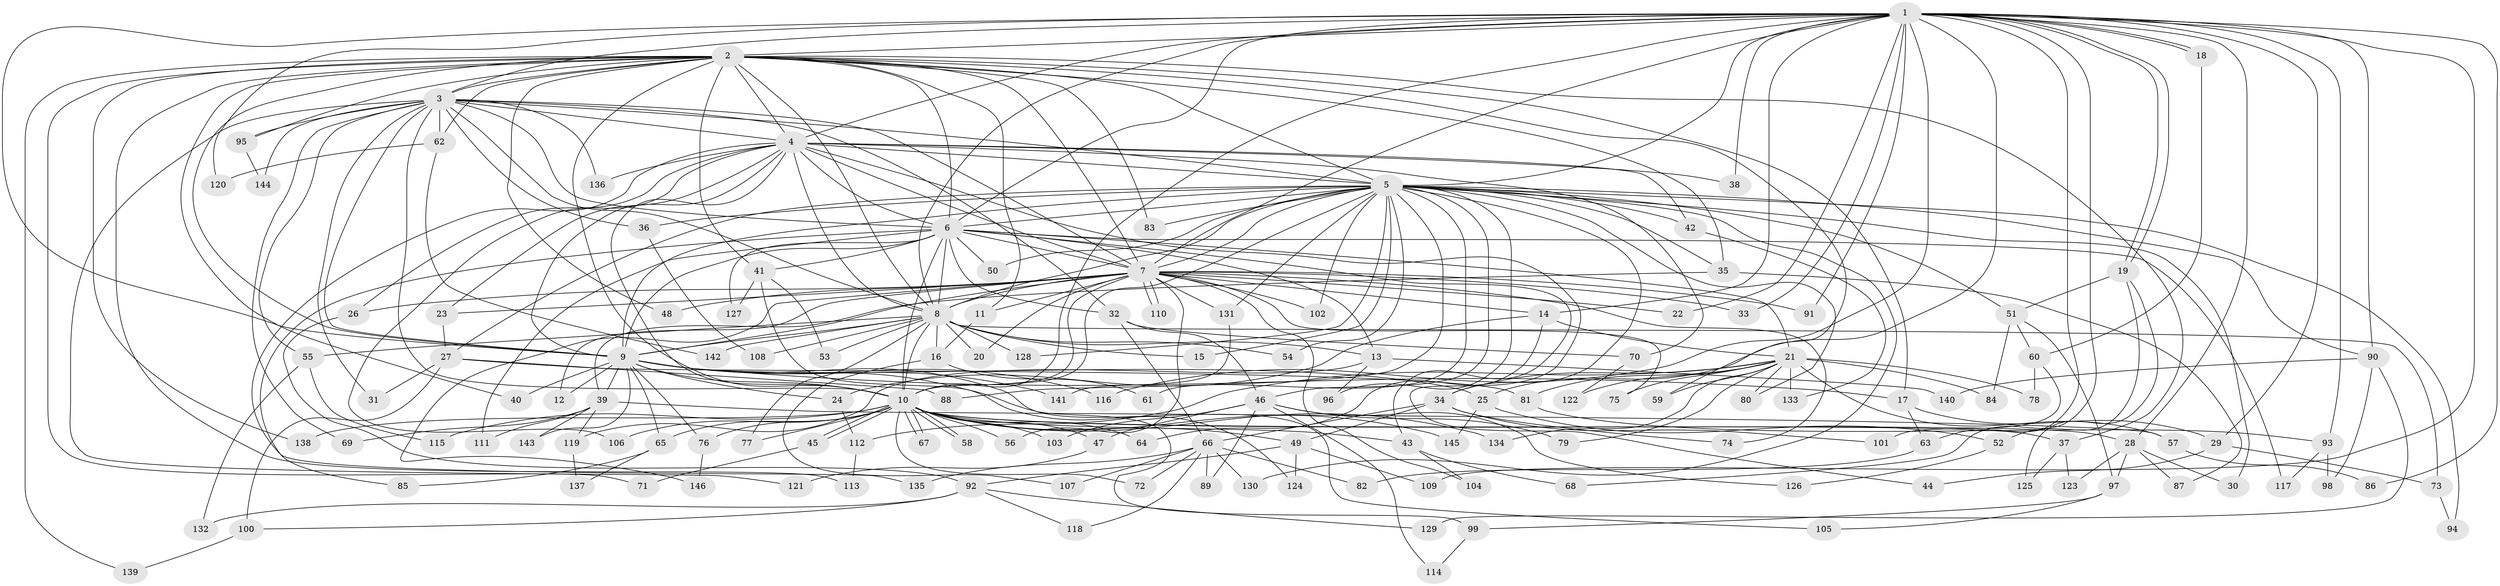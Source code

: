 // coarse degree distribution, {29: 0.011494252873563218, 25: 0.011494252873563218, 39: 0.011494252873563218, 2: 0.632183908045977, 4: 0.022988505747126436, 21: 0.011494252873563218, 3: 0.09195402298850575, 1: 0.05747126436781609, 8: 0.022988505747126436, 6: 0.034482758620689655, 5: 0.034482758620689655, 10: 0.022988505747126436, 7: 0.011494252873563218, 18: 0.011494252873563218, 15: 0.011494252873563218}
// Generated by graph-tools (version 1.1) at 2025/48/03/04/25 21:48:32]
// undirected, 146 vertices, 317 edges
graph export_dot {
graph [start="1"]
  node [color=gray90,style=filled];
  1;
  2;
  3;
  4;
  5;
  6;
  7;
  8;
  9;
  10;
  11;
  12;
  13;
  14;
  15;
  16;
  17;
  18;
  19;
  20;
  21;
  22;
  23;
  24;
  25;
  26;
  27;
  28;
  29;
  30;
  31;
  32;
  33;
  34;
  35;
  36;
  37;
  38;
  39;
  40;
  41;
  42;
  43;
  44;
  45;
  46;
  47;
  48;
  49;
  50;
  51;
  52;
  53;
  54;
  55;
  56;
  57;
  58;
  59;
  60;
  61;
  62;
  63;
  64;
  65;
  66;
  67;
  68;
  69;
  70;
  71;
  72;
  73;
  74;
  75;
  76;
  77;
  78;
  79;
  80;
  81;
  82;
  83;
  84;
  85;
  86;
  87;
  88;
  89;
  90;
  91;
  92;
  93;
  94;
  95;
  96;
  97;
  98;
  99;
  100;
  101;
  102;
  103;
  104;
  105;
  106;
  107;
  108;
  109;
  110;
  111;
  112;
  113;
  114;
  115;
  116;
  117;
  118;
  119;
  120;
  121;
  122;
  123;
  124;
  125;
  126;
  127;
  128;
  129;
  130;
  131;
  132;
  133;
  134;
  135;
  136;
  137;
  138;
  139;
  140;
  141;
  142;
  143;
  144;
  145;
  146;
  1 -- 2;
  1 -- 3;
  1 -- 4;
  1 -- 5;
  1 -- 6;
  1 -- 7;
  1 -- 8;
  1 -- 9;
  1 -- 10;
  1 -- 14;
  1 -- 18;
  1 -- 18;
  1 -- 19;
  1 -- 19;
  1 -- 22;
  1 -- 25;
  1 -- 28;
  1 -- 29;
  1 -- 33;
  1 -- 38;
  1 -- 63;
  1 -- 68;
  1 -- 86;
  1 -- 90;
  1 -- 91;
  1 -- 93;
  1 -- 109;
  1 -- 116;
  1 -- 120;
  2 -- 3;
  2 -- 4;
  2 -- 5;
  2 -- 6;
  2 -- 7;
  2 -- 8;
  2 -- 9;
  2 -- 10;
  2 -- 11;
  2 -- 17;
  2 -- 35;
  2 -- 37;
  2 -- 40;
  2 -- 41;
  2 -- 48;
  2 -- 59;
  2 -- 62;
  2 -- 71;
  2 -- 83;
  2 -- 95;
  2 -- 113;
  2 -- 138;
  2 -- 139;
  3 -- 4;
  3 -- 5;
  3 -- 6;
  3 -- 7;
  3 -- 8;
  3 -- 9;
  3 -- 10;
  3 -- 31;
  3 -- 32;
  3 -- 36;
  3 -- 55;
  3 -- 62;
  3 -- 69;
  3 -- 95;
  3 -- 121;
  3 -- 136;
  3 -- 144;
  4 -- 5;
  4 -- 6;
  4 -- 7;
  4 -- 8;
  4 -- 9;
  4 -- 10;
  4 -- 23;
  4 -- 26;
  4 -- 38;
  4 -- 42;
  4 -- 44;
  4 -- 70;
  4 -- 106;
  4 -- 135;
  4 -- 136;
  5 -- 6;
  5 -- 7;
  5 -- 8;
  5 -- 9;
  5 -- 10;
  5 -- 15;
  5 -- 27;
  5 -- 30;
  5 -- 34;
  5 -- 35;
  5 -- 36;
  5 -- 42;
  5 -- 46;
  5 -- 50;
  5 -- 51;
  5 -- 54;
  5 -- 61;
  5 -- 80;
  5 -- 83;
  5 -- 88;
  5 -- 90;
  5 -- 94;
  5 -- 96;
  5 -- 102;
  5 -- 128;
  5 -- 130;
  5 -- 131;
  6 -- 7;
  6 -- 8;
  6 -- 9;
  6 -- 10;
  6 -- 13;
  6 -- 21;
  6 -- 32;
  6 -- 41;
  6 -- 43;
  6 -- 50;
  6 -- 85;
  6 -- 111;
  6 -- 117;
  6 -- 127;
  7 -- 8;
  7 -- 9;
  7 -- 10;
  7 -- 11;
  7 -- 12;
  7 -- 14;
  7 -- 20;
  7 -- 22;
  7 -- 23;
  7 -- 26;
  7 -- 33;
  7 -- 48;
  7 -- 56;
  7 -- 74;
  7 -- 75;
  7 -- 91;
  7 -- 102;
  7 -- 104;
  7 -- 110;
  7 -- 110;
  7 -- 131;
  7 -- 146;
  8 -- 9;
  8 -- 10;
  8 -- 13;
  8 -- 15;
  8 -- 16;
  8 -- 20;
  8 -- 53;
  8 -- 54;
  8 -- 55;
  8 -- 73;
  8 -- 77;
  8 -- 108;
  8 -- 128;
  8 -- 142;
  9 -- 10;
  9 -- 12;
  9 -- 17;
  9 -- 24;
  9 -- 25;
  9 -- 39;
  9 -- 40;
  9 -- 65;
  9 -- 76;
  9 -- 105;
  9 -- 116;
  9 -- 124;
  9 -- 141;
  9 -- 143;
  10 -- 28;
  10 -- 37;
  10 -- 43;
  10 -- 45;
  10 -- 45;
  10 -- 47;
  10 -- 49;
  10 -- 56;
  10 -- 58;
  10 -- 58;
  10 -- 64;
  10 -- 65;
  10 -- 67;
  10 -- 67;
  10 -- 72;
  10 -- 76;
  10 -- 77;
  10 -- 103;
  10 -- 106;
  10 -- 115;
  10 -- 134;
  10 -- 138;
  10 -- 145;
  11 -- 16;
  13 -- 96;
  13 -- 119;
  13 -- 140;
  14 -- 21;
  14 -- 24;
  14 -- 64;
  16 -- 61;
  16 -- 107;
  17 -- 29;
  17 -- 63;
  18 -- 60;
  19 -- 51;
  19 -- 52;
  19 -- 125;
  21 -- 34;
  21 -- 57;
  21 -- 59;
  21 -- 75;
  21 -- 78;
  21 -- 79;
  21 -- 80;
  21 -- 81;
  21 -- 84;
  21 -- 112;
  21 -- 122;
  21 -- 133;
  21 -- 134;
  23 -- 27;
  24 -- 112;
  25 -- 52;
  25 -- 145;
  26 -- 92;
  27 -- 31;
  27 -- 81;
  27 -- 88;
  27 -- 100;
  28 -- 30;
  28 -- 87;
  28 -- 97;
  28 -- 123;
  29 -- 44;
  29 -- 73;
  32 -- 46;
  32 -- 66;
  32 -- 70;
  34 -- 49;
  34 -- 66;
  34 -- 74;
  34 -- 101;
  35 -- 39;
  35 -- 87;
  36 -- 108;
  37 -- 123;
  37 -- 125;
  39 -- 57;
  39 -- 69;
  39 -- 111;
  39 -- 119;
  39 -- 143;
  41 -- 53;
  41 -- 99;
  41 -- 127;
  42 -- 133;
  43 -- 68;
  43 -- 104;
  45 -- 71;
  46 -- 47;
  46 -- 79;
  46 -- 89;
  46 -- 103;
  46 -- 114;
  46 -- 126;
  47 -- 121;
  49 -- 92;
  49 -- 109;
  49 -- 124;
  51 -- 60;
  51 -- 84;
  51 -- 97;
  52 -- 126;
  55 -- 115;
  55 -- 132;
  57 -- 86;
  60 -- 78;
  60 -- 101;
  62 -- 120;
  62 -- 142;
  63 -- 82;
  65 -- 85;
  65 -- 137;
  66 -- 72;
  66 -- 82;
  66 -- 89;
  66 -- 107;
  66 -- 118;
  66 -- 130;
  66 -- 135;
  70 -- 122;
  73 -- 94;
  76 -- 146;
  81 -- 93;
  90 -- 98;
  90 -- 129;
  90 -- 140;
  92 -- 100;
  92 -- 118;
  92 -- 129;
  92 -- 132;
  93 -- 98;
  93 -- 117;
  95 -- 144;
  97 -- 99;
  97 -- 105;
  99 -- 114;
  100 -- 139;
  112 -- 113;
  119 -- 137;
  131 -- 141;
}

